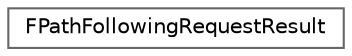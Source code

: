 digraph "Graphical Class Hierarchy"
{
 // INTERACTIVE_SVG=YES
 // LATEX_PDF_SIZE
  bgcolor="transparent";
  edge [fontname=Helvetica,fontsize=10,labelfontname=Helvetica,labelfontsize=10];
  node [fontname=Helvetica,fontsize=10,shape=box,height=0.2,width=0.4];
  rankdir="LR";
  Node0 [id="Node000000",label="FPathFollowingRequestResult",height=0.2,width=0.4,color="grey40", fillcolor="white", style="filled",URL="$dc/db4/structFPathFollowingRequestResult.html",tooltip=" "];
}
